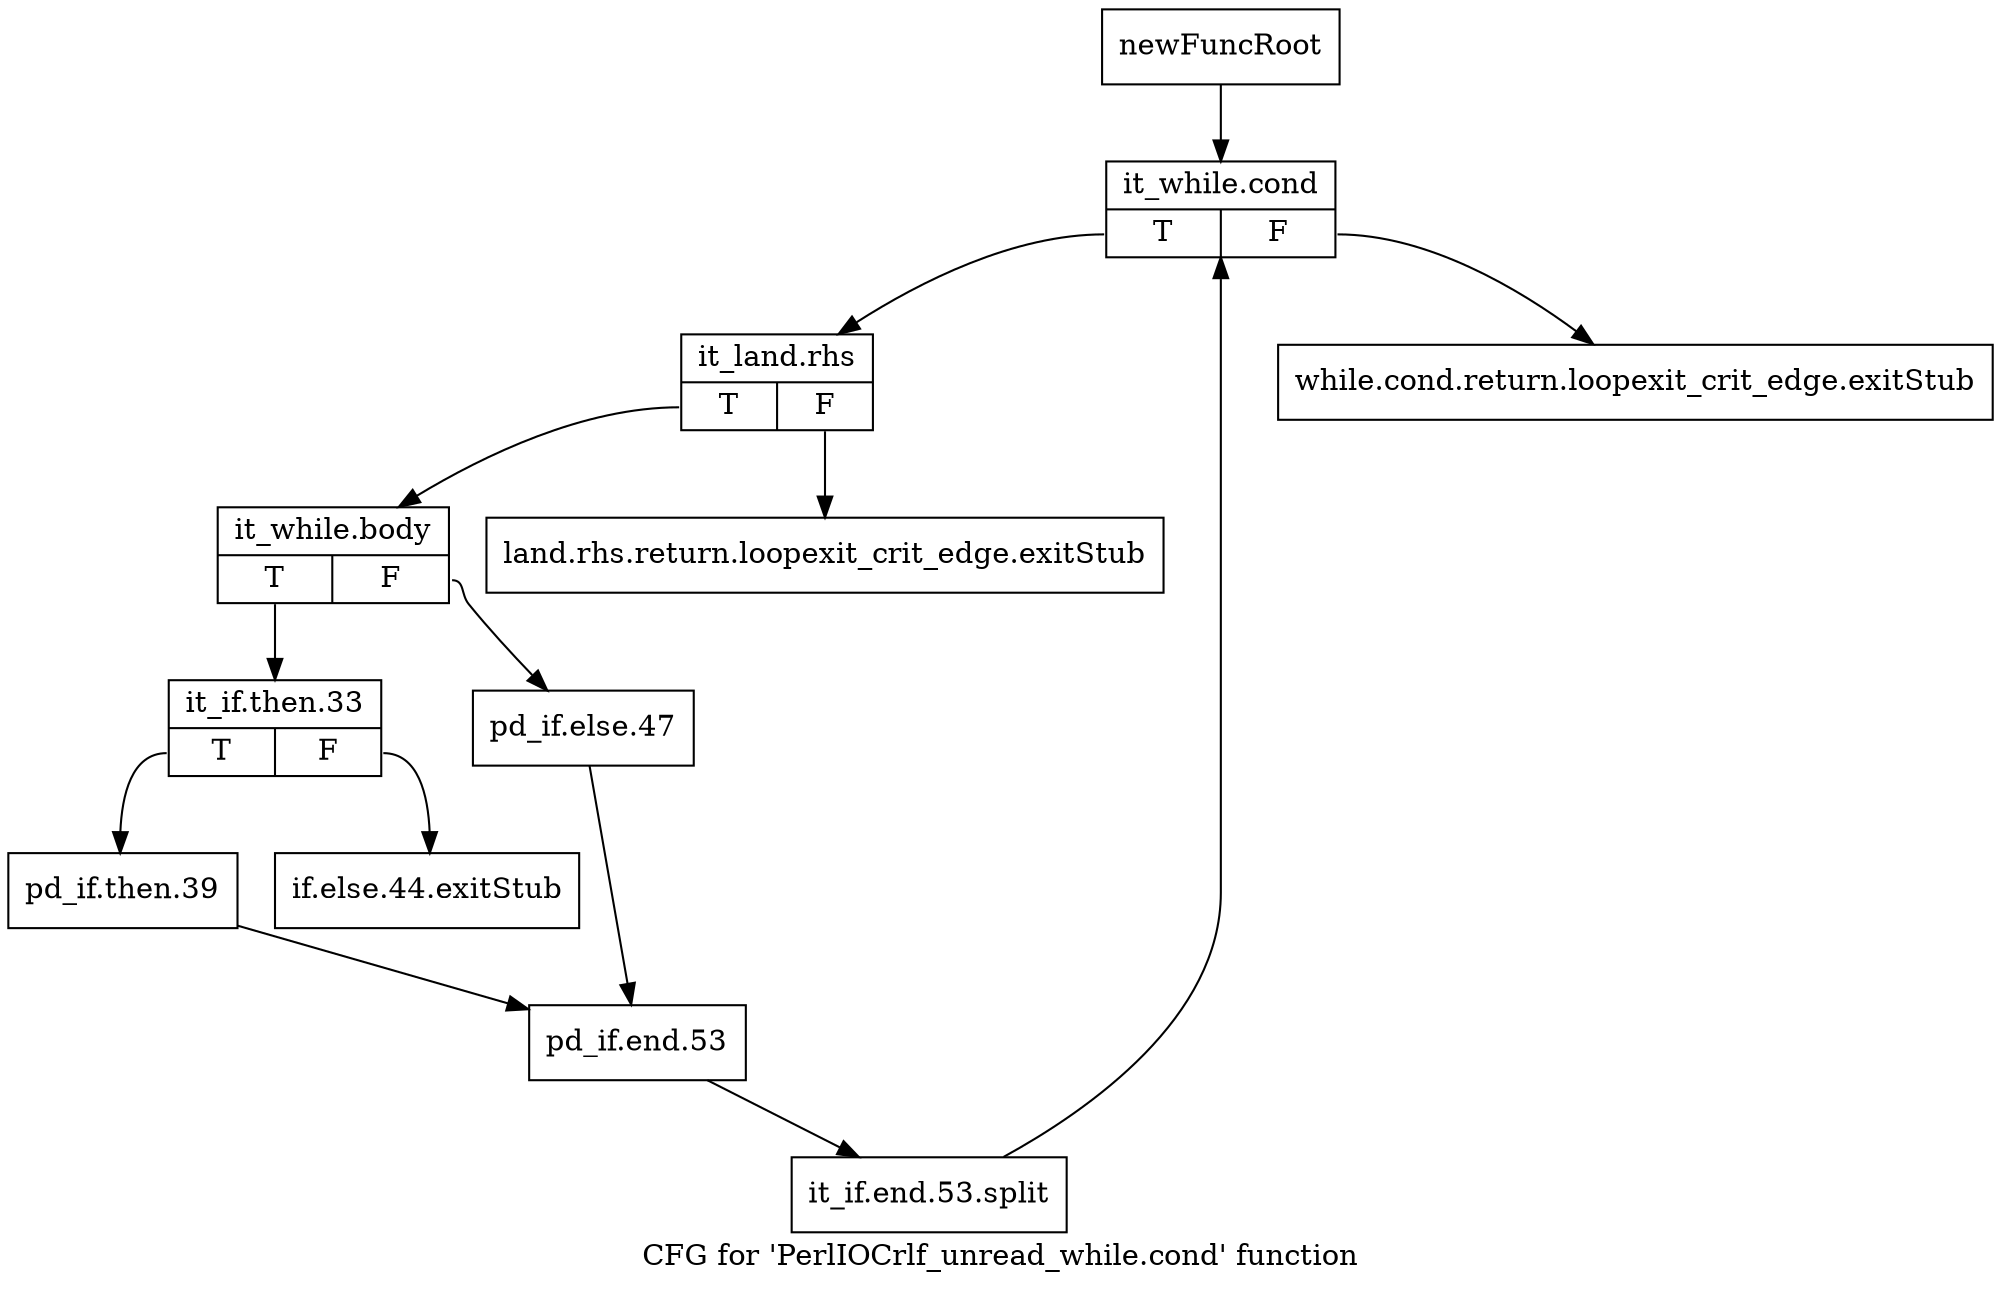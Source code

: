 digraph "CFG for 'PerlIOCrlf_unread_while.cond' function" {
	label="CFG for 'PerlIOCrlf_unread_while.cond' function";

	Node0x4db6a90 [shape=record,label="{newFuncRoot}"];
	Node0x4db6a90 -> Node0x4db6bd0;
	Node0x4db6ae0 [shape=record,label="{while.cond.return.loopexit_crit_edge.exitStub}"];
	Node0x4db6b30 [shape=record,label="{land.rhs.return.loopexit_crit_edge.exitStub}"];
	Node0x4db6b80 [shape=record,label="{if.else.44.exitStub}"];
	Node0x4db6bd0 [shape=record,label="{it_while.cond|{<s0>T|<s1>F}}"];
	Node0x4db6bd0:s0 -> Node0x4db6c20;
	Node0x4db6bd0:s1 -> Node0x4db6ae0;
	Node0x4db6c20 [shape=record,label="{it_land.rhs|{<s0>T|<s1>F}}"];
	Node0x4db6c20:s0 -> Node0x4db6c70;
	Node0x4db6c20:s1 -> Node0x4db6b30;
	Node0x4db6c70 [shape=record,label="{it_while.body|{<s0>T|<s1>F}}"];
	Node0x4db6c70:s0 -> Node0x4db6d10;
	Node0x4db6c70:s1 -> Node0x4db6cc0;
	Node0x4db6cc0 [shape=record,label="{pd_if.else.47}"];
	Node0x4db6cc0 -> Node0x4db6db0;
	Node0x4db6d10 [shape=record,label="{it_if.then.33|{<s0>T|<s1>F}}"];
	Node0x4db6d10:s0 -> Node0x4db6d60;
	Node0x4db6d10:s1 -> Node0x4db6b80;
	Node0x4db6d60 [shape=record,label="{pd_if.then.39}"];
	Node0x4db6d60 -> Node0x4db6db0;
	Node0x4db6db0 [shape=record,label="{pd_if.end.53}"];
	Node0x4db6db0 -> Node0x65d65d0;
	Node0x65d65d0 [shape=record,label="{it_if.end.53.split}"];
	Node0x65d65d0 -> Node0x4db6bd0;
}

